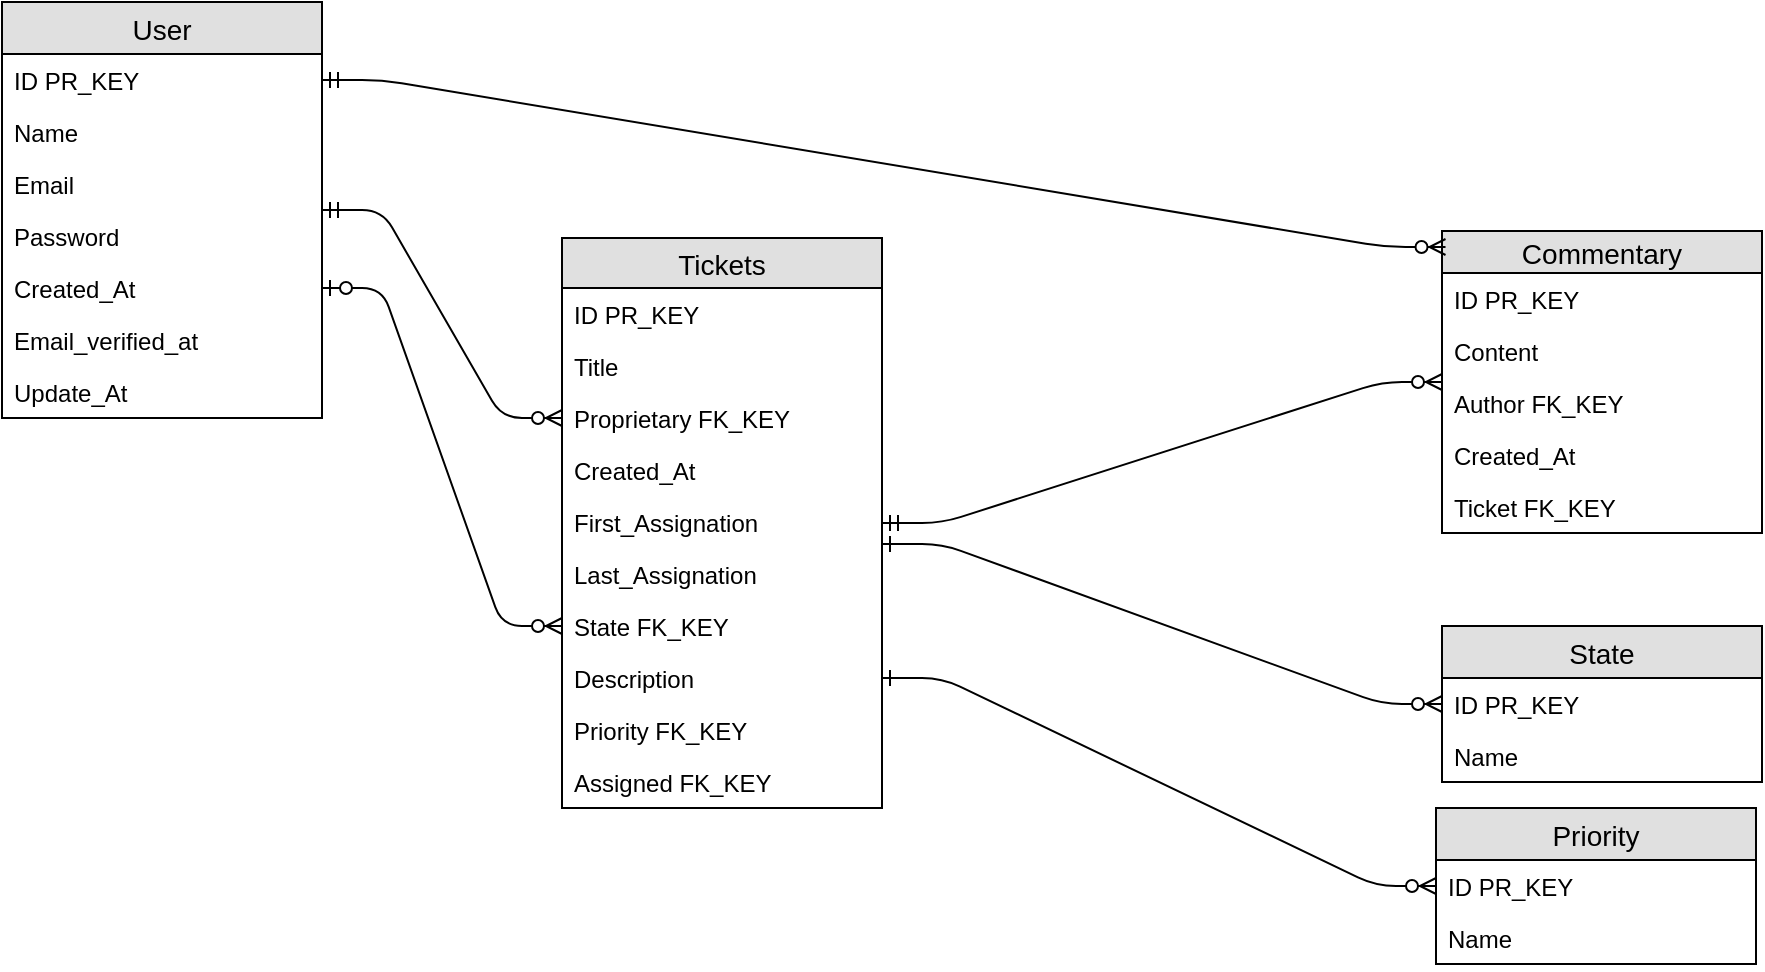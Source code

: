<mxfile version="10.6.7" type="github"><diagram id="ztI6iWyYRHOK20E_25cr" name="Page-1"><mxGraphModel dx="909" dy="588" grid="1" gridSize="10" guides="1" tooltips="1" connect="1" arrows="1" fold="1" page="1" pageScale="1" pageWidth="827" pageHeight="1169" math="0" shadow="0"><root><mxCell id="0"/><mxCell id="1" parent="0"/><mxCell id="NXgPlLJfA2w9avbtFR23-2" value="Tickets" style="swimlane;fontStyle=0;childLayout=stackLayout;horizontal=1;startSize=25;fillColor=#e0e0e0;horizontalStack=0;resizeParent=1;resizeParentMax=0;resizeLast=0;collapsible=1;marginBottom=0;swimlaneFillColor=#ffffff;align=center;fontSize=14;" vertex="1" parent="1"><mxGeometry x="390" y="480" width="160" height="285" as="geometry"/></mxCell><mxCell id="NXgPlLJfA2w9avbtFR23-3" value="ID PR_KEY" style="text;strokeColor=none;fillColor=none;spacingLeft=4;spacingRight=4;overflow=hidden;rotatable=0;points=[[0,0.5],[1,0.5]];portConstraint=eastwest;fontSize=12;" vertex="1" parent="NXgPlLJfA2w9avbtFR23-2"><mxGeometry y="25" width="160" height="26" as="geometry"/></mxCell><mxCell id="NXgPlLJfA2w9avbtFR23-4" value="Title" style="text;strokeColor=none;fillColor=none;spacingLeft=4;spacingRight=4;overflow=hidden;rotatable=0;points=[[0,0.5],[1,0.5]];portConstraint=eastwest;fontSize=12;" vertex="1" parent="NXgPlLJfA2w9avbtFR23-2"><mxGeometry y="51" width="160" height="26" as="geometry"/></mxCell><mxCell id="NXgPlLJfA2w9avbtFR23-7" value="Proprietary FK_KEY" style="text;strokeColor=none;fillColor=none;spacingLeft=4;spacingRight=4;overflow=hidden;rotatable=0;points=[[0,0.5],[1,0.5]];portConstraint=eastwest;fontSize=12;" vertex="1" parent="NXgPlLJfA2w9avbtFR23-2"><mxGeometry y="77" width="160" height="26" as="geometry"/></mxCell><mxCell id="NXgPlLJfA2w9avbtFR23-5" value="Created_At&#10;&#10;" style="text;strokeColor=none;fillColor=none;spacingLeft=4;spacingRight=4;overflow=hidden;rotatable=0;points=[[0,0.5],[1,0.5]];portConstraint=eastwest;fontSize=12;" vertex="1" parent="NXgPlLJfA2w9avbtFR23-2"><mxGeometry y="103" width="160" height="26" as="geometry"/></mxCell><mxCell id="NXgPlLJfA2w9avbtFR23-8" value="First_Assignation" style="text;strokeColor=none;fillColor=none;spacingLeft=4;spacingRight=4;overflow=hidden;rotatable=0;points=[[0,0.5],[1,0.5]];portConstraint=eastwest;fontSize=12;" vertex="1" parent="NXgPlLJfA2w9avbtFR23-2"><mxGeometry y="129" width="160" height="26" as="geometry"/></mxCell><mxCell id="NXgPlLJfA2w9avbtFR23-9" value="Last_Assignation" style="text;strokeColor=none;fillColor=none;spacingLeft=4;spacingRight=4;overflow=hidden;rotatable=0;points=[[0,0.5],[1,0.5]];portConstraint=eastwest;fontSize=12;" vertex="1" parent="NXgPlLJfA2w9avbtFR23-2"><mxGeometry y="155" width="160" height="26" as="geometry"/></mxCell><mxCell id="NXgPlLJfA2w9avbtFR23-12" value="State FK_KEY" style="text;strokeColor=none;fillColor=none;spacingLeft=4;spacingRight=4;overflow=hidden;rotatable=0;points=[[0,0.5],[1,0.5]];portConstraint=eastwest;fontSize=12;" vertex="1" parent="NXgPlLJfA2w9avbtFR23-2"><mxGeometry y="181" width="160" height="26" as="geometry"/></mxCell><mxCell id="NXgPlLJfA2w9avbtFR23-11" value="Description" style="text;strokeColor=none;fillColor=none;spacingLeft=4;spacingRight=4;overflow=hidden;rotatable=0;points=[[0,0.5],[1,0.5]];portConstraint=eastwest;fontSize=12;" vertex="1" parent="NXgPlLJfA2w9avbtFR23-2"><mxGeometry y="207" width="160" height="26" as="geometry"/></mxCell><mxCell id="NXgPlLJfA2w9avbtFR23-10" value="Priority FK_KEY" style="text;strokeColor=none;fillColor=none;spacingLeft=4;spacingRight=4;overflow=hidden;rotatable=0;points=[[0,0.5],[1,0.5]];portConstraint=eastwest;fontSize=12;" vertex="1" parent="NXgPlLJfA2w9avbtFR23-2"><mxGeometry y="233" width="160" height="26" as="geometry"/></mxCell><mxCell id="NXgPlLJfA2w9avbtFR23-52" value="Assigned FK_KEY" style="text;strokeColor=none;fillColor=none;spacingLeft=4;spacingRight=4;overflow=hidden;rotatable=0;points=[[0,0.5],[1,0.5]];portConstraint=eastwest;fontSize=12;" vertex="1" parent="NXgPlLJfA2w9avbtFR23-2"><mxGeometry y="259" width="160" height="26" as="geometry"/></mxCell><mxCell id="NXgPlLJfA2w9avbtFR23-13" value="Commentary" style="swimlane;fontStyle=0;childLayout=stackLayout;horizontal=1;startSize=21;fillColor=#e0e0e0;horizontalStack=0;resizeParent=1;resizeParentMax=0;resizeLast=0;collapsible=1;marginBottom=0;swimlaneFillColor=#ffffff;align=center;fontSize=14;" vertex="1" parent="1"><mxGeometry x="830" y="476.5" width="160" height="151" as="geometry"/></mxCell><mxCell id="NXgPlLJfA2w9avbtFR23-14" value="ID PR_KEY&#10;" style="text;strokeColor=none;fillColor=none;spacingLeft=4;spacingRight=4;overflow=hidden;rotatable=0;points=[[0,0.5],[1,0.5]];portConstraint=eastwest;fontSize=12;" vertex="1" parent="NXgPlLJfA2w9avbtFR23-13"><mxGeometry y="21" width="160" height="26" as="geometry"/></mxCell><mxCell id="NXgPlLJfA2w9avbtFR23-15" value="Content" style="text;strokeColor=none;fillColor=none;spacingLeft=4;spacingRight=4;overflow=hidden;rotatable=0;points=[[0,0.5],[1,0.5]];portConstraint=eastwest;fontSize=12;" vertex="1" parent="NXgPlLJfA2w9avbtFR23-13"><mxGeometry y="47" width="160" height="26" as="geometry"/></mxCell><mxCell id="NXgPlLJfA2w9avbtFR23-18" value="Author FK_KEY" style="text;strokeColor=none;fillColor=none;spacingLeft=4;spacingRight=4;overflow=hidden;rotatable=0;points=[[0,0.5],[1,0.5]];portConstraint=eastwest;fontSize=12;" vertex="1" parent="NXgPlLJfA2w9avbtFR23-13"><mxGeometry y="73" width="160" height="26" as="geometry"/></mxCell><mxCell id="NXgPlLJfA2w9avbtFR23-17" value="Created_At" style="text;strokeColor=none;fillColor=none;spacingLeft=4;spacingRight=4;overflow=hidden;rotatable=0;points=[[0,0.5],[1,0.5]];portConstraint=eastwest;fontSize=12;" vertex="1" parent="NXgPlLJfA2w9avbtFR23-13"><mxGeometry y="99" width="160" height="26" as="geometry"/></mxCell><mxCell id="NXgPlLJfA2w9avbtFR23-16" value="Ticket FK_KEY" style="text;strokeColor=none;fillColor=none;spacingLeft=4;spacingRight=4;overflow=hidden;rotatable=0;points=[[0,0.5],[1,0.5]];portConstraint=eastwest;fontSize=12;" vertex="1" parent="NXgPlLJfA2w9avbtFR23-13"><mxGeometry y="125" width="160" height="26" as="geometry"/></mxCell><mxCell id="NXgPlLJfA2w9avbtFR23-19" value="State" style="swimlane;fontStyle=0;childLayout=stackLayout;horizontal=1;startSize=26;fillColor=#e0e0e0;horizontalStack=0;resizeParent=1;resizeParentMax=0;resizeLast=0;collapsible=1;marginBottom=0;swimlaneFillColor=#ffffff;align=center;fontSize=14;" vertex="1" parent="1"><mxGeometry x="830" y="674" width="160" height="78" as="geometry"/></mxCell><mxCell id="NXgPlLJfA2w9avbtFR23-20" value="ID PR_KEY&#10;" style="text;strokeColor=none;fillColor=none;spacingLeft=4;spacingRight=4;overflow=hidden;rotatable=0;points=[[0,0.5],[1,0.5]];portConstraint=eastwest;fontSize=12;" vertex="1" parent="NXgPlLJfA2w9avbtFR23-19"><mxGeometry y="26" width="160" height="26" as="geometry"/></mxCell><mxCell id="NXgPlLJfA2w9avbtFR23-21" value="Name" style="text;strokeColor=none;fillColor=none;spacingLeft=4;spacingRight=4;overflow=hidden;rotatable=0;points=[[0,0.5],[1,0.5]];portConstraint=eastwest;fontSize=12;" vertex="1" parent="NXgPlLJfA2w9avbtFR23-19"><mxGeometry y="52" width="160" height="26" as="geometry"/></mxCell><mxCell id="NXgPlLJfA2w9avbtFR23-25" value="Priority" style="swimlane;fontStyle=0;childLayout=stackLayout;horizontal=1;startSize=26;fillColor=#e0e0e0;horizontalStack=0;resizeParent=1;resizeParentMax=0;resizeLast=0;collapsible=1;marginBottom=0;swimlaneFillColor=#ffffff;align=center;fontSize=14;" vertex="1" parent="1"><mxGeometry x="827" y="765" width="160" height="78" as="geometry"/></mxCell><mxCell id="NXgPlLJfA2w9avbtFR23-26" value="ID PR_KEY&#10;" style="text;strokeColor=none;fillColor=none;spacingLeft=4;spacingRight=4;overflow=hidden;rotatable=0;points=[[0,0.5],[1,0.5]];portConstraint=eastwest;fontSize=12;" vertex="1" parent="NXgPlLJfA2w9avbtFR23-25"><mxGeometry y="26" width="160" height="26" as="geometry"/></mxCell><mxCell id="NXgPlLJfA2w9avbtFR23-27" value="Name" style="text;strokeColor=none;fillColor=none;spacingLeft=4;spacingRight=4;overflow=hidden;rotatable=0;points=[[0,0.5],[1,0.5]];portConstraint=eastwest;fontSize=12;" vertex="1" parent="NXgPlLJfA2w9avbtFR23-25"><mxGeometry y="52" width="160" height="26" as="geometry"/></mxCell><mxCell id="NXgPlLJfA2w9avbtFR23-28" value="User" style="swimlane;fontStyle=0;childLayout=stackLayout;horizontal=1;startSize=26;fillColor=#e0e0e0;horizontalStack=0;resizeParent=1;resizeParentMax=0;resizeLast=0;collapsible=1;marginBottom=0;swimlaneFillColor=#ffffff;align=center;fontSize=14;" vertex="1" parent="1"><mxGeometry x="110" y="362" width="160" height="208" as="geometry"/></mxCell><mxCell id="NXgPlLJfA2w9avbtFR23-29" value="ID PR_KEY&#10;" style="text;strokeColor=none;fillColor=none;spacingLeft=4;spacingRight=4;overflow=hidden;rotatable=0;points=[[0,0.5],[1,0.5]];portConstraint=eastwest;fontSize=12;" vertex="1" parent="NXgPlLJfA2w9avbtFR23-28"><mxGeometry y="26" width="160" height="26" as="geometry"/></mxCell><mxCell id="NXgPlLJfA2w9avbtFR23-30" value="Name" style="text;strokeColor=none;fillColor=none;spacingLeft=4;spacingRight=4;overflow=hidden;rotatable=0;points=[[0,0.5],[1,0.5]];portConstraint=eastwest;fontSize=12;" vertex="1" parent="NXgPlLJfA2w9avbtFR23-28"><mxGeometry y="52" width="160" height="26" as="geometry"/></mxCell><mxCell id="NXgPlLJfA2w9avbtFR23-32" value="Email" style="text;strokeColor=none;fillColor=none;spacingLeft=4;spacingRight=4;overflow=hidden;rotatable=0;points=[[0,0.5],[1,0.5]];portConstraint=eastwest;fontSize=12;" vertex="1" parent="NXgPlLJfA2w9avbtFR23-28"><mxGeometry y="78" width="160" height="26" as="geometry"/></mxCell><mxCell id="NXgPlLJfA2w9avbtFR23-33" value="Password" style="text;strokeColor=none;fillColor=none;spacingLeft=4;spacingRight=4;overflow=hidden;rotatable=0;points=[[0,0.5],[1,0.5]];portConstraint=eastwest;fontSize=12;" vertex="1" parent="NXgPlLJfA2w9avbtFR23-28"><mxGeometry y="104" width="160" height="26" as="geometry"/></mxCell><mxCell id="NXgPlLJfA2w9avbtFR23-35" value="Created_At" style="text;strokeColor=none;fillColor=none;spacingLeft=4;spacingRight=4;overflow=hidden;rotatable=0;points=[[0,0.5],[1,0.5]];portConstraint=eastwest;fontSize=12;" vertex="1" parent="NXgPlLJfA2w9avbtFR23-28"><mxGeometry y="130" width="160" height="26" as="geometry"/></mxCell><mxCell id="NXgPlLJfA2w9avbtFR23-31" value="Email_verified_at" style="text;strokeColor=none;fillColor=none;spacingLeft=4;spacingRight=4;overflow=hidden;rotatable=0;points=[[0,0.5],[1,0.5]];portConstraint=eastwest;fontSize=12;" vertex="1" parent="NXgPlLJfA2w9avbtFR23-28"><mxGeometry y="156" width="160" height="26" as="geometry"/></mxCell><mxCell id="NXgPlLJfA2w9avbtFR23-36" value="Update_At" style="text;strokeColor=none;fillColor=none;spacingLeft=4;spacingRight=4;overflow=hidden;rotatable=0;points=[[0,0.5],[1,0.5]];portConstraint=eastwest;fontSize=12;" vertex="1" parent="NXgPlLJfA2w9avbtFR23-28"><mxGeometry y="182" width="160" height="26" as="geometry"/></mxCell><mxCell id="NXgPlLJfA2w9avbtFR23-50" value="" style="edgeStyle=entityRelationEdgeStyle;fontSize=12;html=1;endArrow=ERzeroToMany;startArrow=ERmandOne;startFill=0;endFill=1;entryX=0;entryY=0.5;entryDx=0;entryDy=0;" edge="1" parent="1" source="NXgPlLJfA2w9avbtFR23-28" target="NXgPlLJfA2w9avbtFR23-7"><mxGeometry width="100" height="100" relative="1" as="geometry"><mxPoint x="251" y="547" as="sourcePoint"/><mxPoint x="391" y="547" as="targetPoint"/></mxGeometry></mxCell><mxCell id="NXgPlLJfA2w9avbtFR23-51" value="" style="edgeStyle=entityRelationEdgeStyle;fontSize=12;html=1;endArrow=ERzeroToMany;entryX=0;entryY=0.5;entryDx=0;entryDy=0;exitX=1;exitY=0.5;exitDx=0;exitDy=0;startArrow=ERzeroToOne;startFill=1;endFill=1;" edge="1" parent="1" source="NXgPlLJfA2w9avbtFR23-35" target="NXgPlLJfA2w9avbtFR23-12"><mxGeometry width="100" height="100" relative="1" as="geometry"><mxPoint x="210" y="760" as="sourcePoint"/><mxPoint x="310" y="660" as="targetPoint"/></mxGeometry></mxCell><mxCell id="NXgPlLJfA2w9avbtFR23-58" value="" style="edgeStyle=entityRelationEdgeStyle;fontSize=12;html=1;endArrow=ERzeroToMany;endFill=1;startArrow=ERmandOne;startFill=0;" edge="1" parent="1" source="NXgPlLJfA2w9avbtFR23-2" target="NXgPlLJfA2w9avbtFR23-13"><mxGeometry width="100" height="100" relative="1" as="geometry"><mxPoint x="600" y="610" as="sourcePoint"/><mxPoint x="700" y="510" as="targetPoint"/></mxGeometry></mxCell><mxCell id="NXgPlLJfA2w9avbtFR23-59" value="" style="edgeStyle=entityRelationEdgeStyle;fontSize=12;html=1;endArrow=ERzeroToMany;endFill=1;startArrow=ERone;startFill=0;exitX=1;exitY=0.923;exitDx=0;exitDy=0;exitPerimeter=0;" edge="1" parent="1" source="NXgPlLJfA2w9avbtFR23-8" target="NXgPlLJfA2w9avbtFR23-19"><mxGeometry width="100" height="100" relative="1" as="geometry"><mxPoint x="560" y="632.5" as="sourcePoint"/><mxPoint x="840" y="562" as="targetPoint"/></mxGeometry></mxCell><mxCell id="NXgPlLJfA2w9avbtFR23-60" value="" style="edgeStyle=entityRelationEdgeStyle;fontSize=12;html=1;endArrow=ERzeroToMany;endFill=1;startArrow=ERone;startFill=0;exitX=1;exitY=0.5;exitDx=0;exitDy=0;" edge="1" parent="1" source="NXgPlLJfA2w9avbtFR23-11" target="NXgPlLJfA2w9avbtFR23-25"><mxGeometry width="100" height="100" relative="1" as="geometry"><mxPoint x="560.167" y="668.833" as="sourcePoint"/><mxPoint x="840" y="723" as="targetPoint"/></mxGeometry></mxCell><mxCell id="NXgPlLJfA2w9avbtFR23-61" value="" style="edgeStyle=entityRelationEdgeStyle;fontSize=12;html=1;endArrow=ERzeroToMany;startArrow=ERmandOne;entryX=0.011;entryY=0.053;entryDx=0;entryDy=0;exitX=1;exitY=0.5;exitDx=0;exitDy=0;entryPerimeter=0;endFill=1;" edge="1" parent="1" source="NXgPlLJfA2w9avbtFR23-29" target="NXgPlLJfA2w9avbtFR23-13"><mxGeometry width="100" height="100" relative="1" as="geometry"><mxPoint x="660" y="550" as="sourcePoint"/><mxPoint x="760" y="450" as="targetPoint"/></mxGeometry></mxCell></root></mxGraphModel></diagram></mxfile>